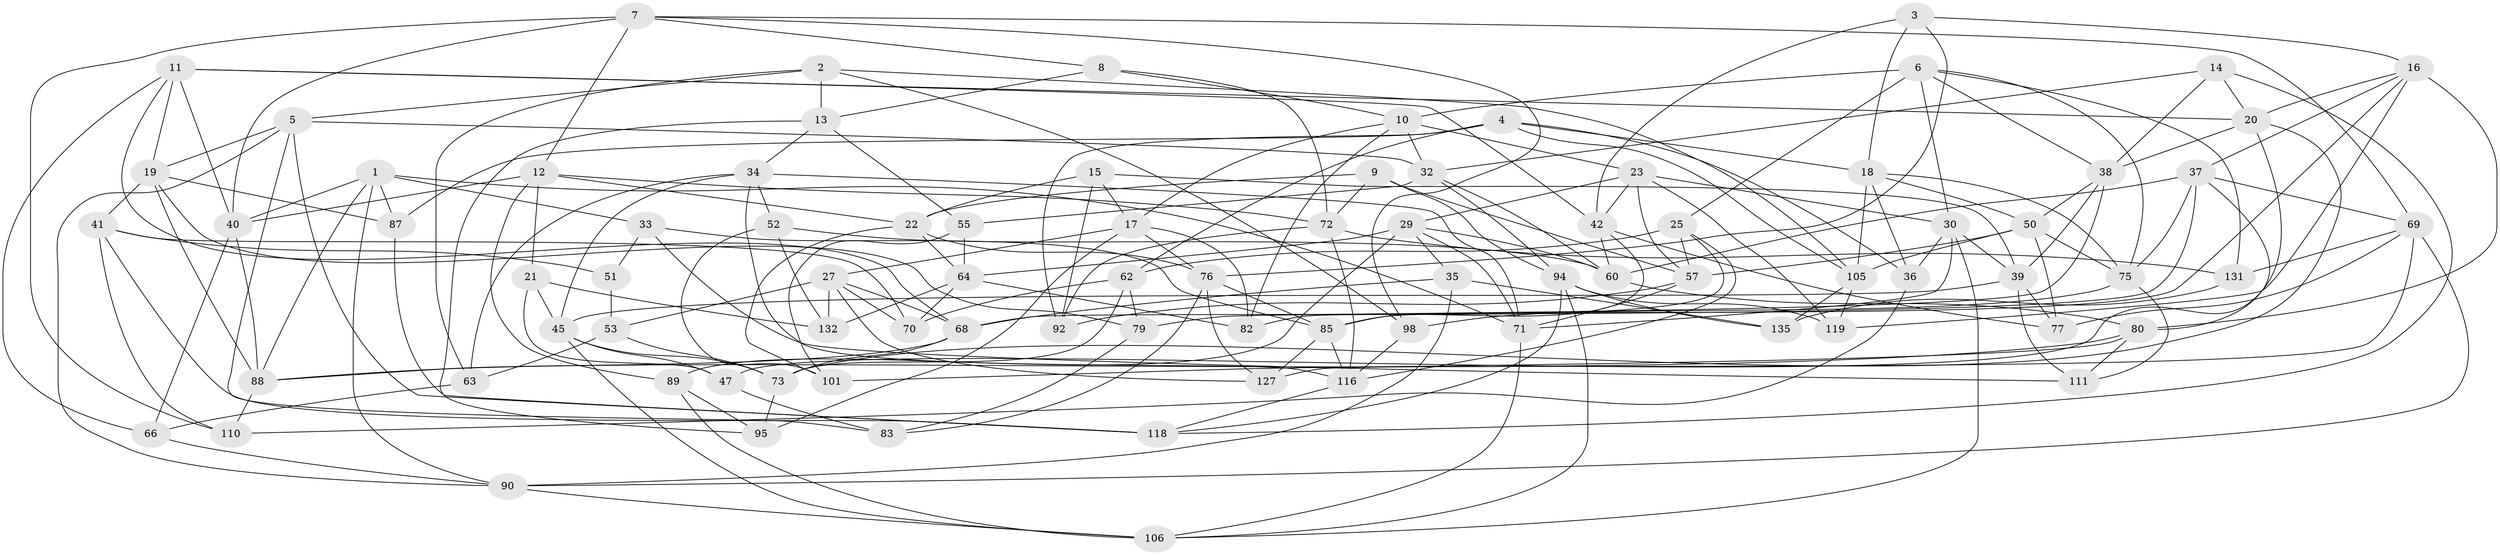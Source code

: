 // original degree distribution, {4: 1.0}
// Generated by graph-tools (version 1.1) at 2025/42/03/06/25 10:42:20]
// undirected, 85 vertices, 218 edges
graph export_dot {
graph [start="1"]
  node [color=gray90,style=filled];
  1 [super="+56"];
  2 [super="+43"];
  3;
  4 [super="+78"];
  5 [super="+31"];
  6 [super="+97"];
  7 [super="+54"];
  8;
  9;
  10 [super="+91"];
  11 [super="+103"];
  12 [super="+26"];
  13 [super="+58"];
  14;
  15;
  16 [super="+44"];
  17 [super="+126"];
  18 [super="+24"];
  19 [super="+134"];
  20 [super="+136"];
  21;
  22 [super="+28"];
  23 [super="+74"];
  25 [super="+99"];
  27 [super="+46"];
  29 [super="+113"];
  30 [super="+67"];
  32 [super="+65"];
  33;
  34 [super="+104"];
  35;
  36;
  37 [super="+59"];
  38 [super="+48"];
  39 [super="+86"];
  40 [super="+61"];
  41 [super="+93"];
  42 [super="+96"];
  45 [super="+49"];
  47;
  50 [super="+128"];
  51;
  52;
  53;
  55;
  57 [super="+112"];
  60 [super="+81"];
  62 [super="+133"];
  63;
  64 [super="+114"];
  66;
  68 [super="+100"];
  69 [super="+84"];
  70;
  71 [super="+124"];
  72 [super="+109"];
  73 [super="+108"];
  75 [super="+122"];
  76 [super="+121"];
  77;
  79;
  80 [super="+125"];
  82;
  83;
  85 [super="+102"];
  87;
  88 [super="+107"];
  89;
  90 [super="+130"];
  92;
  94 [super="+117"];
  95;
  98;
  101;
  105 [super="+115"];
  106 [super="+129"];
  110;
  111;
  116 [super="+123"];
  118 [super="+120"];
  119;
  127;
  131;
  132;
  135;
  1 -- 90;
  1 -- 88;
  1 -- 71;
  1 -- 87;
  1 -- 33;
  1 -- 40;
  2 -- 98;
  2 -- 63;
  2 -- 105;
  2 -- 13 [weight=2];
  2 -- 5;
  3 -- 42;
  3 -- 16;
  3 -- 76;
  3 -- 18;
  4 -- 92;
  4 -- 87;
  4 -- 36;
  4 -- 105;
  4 -- 18;
  4 -- 62;
  5 -- 118;
  5 -- 83;
  5 -- 32;
  5 -- 90;
  5 -- 19;
  6 -- 25;
  6 -- 30;
  6 -- 38;
  6 -- 10;
  6 -- 75;
  6 -- 131;
  7 -- 40;
  7 -- 8;
  7 -- 98;
  7 -- 110;
  7 -- 69;
  7 -- 12;
  8 -- 13;
  8 -- 72;
  8 -- 10;
  9 -- 57;
  9 -- 94;
  9 -- 72;
  9 -- 22;
  10 -- 23;
  10 -- 32;
  10 -- 17;
  10 -- 82;
  11 -- 20;
  11 -- 66;
  11 -- 40;
  11 -- 19;
  11 -- 68;
  11 -- 42;
  12 -- 72;
  12 -- 21;
  12 -- 40;
  12 -- 89;
  12 -- 22;
  13 -- 34;
  13 -- 95;
  13 -- 55;
  14 -- 118;
  14 -- 38;
  14 -- 20;
  14 -- 32;
  15 -- 22;
  15 -- 92;
  15 -- 17;
  15 -- 39;
  16 -- 80;
  16 -- 20;
  16 -- 85;
  16 -- 37;
  16 -- 119;
  17 -- 95;
  17 -- 82;
  17 -- 76;
  17 -- 27;
  18 -- 50;
  18 -- 105;
  18 -- 75;
  18 -- 36;
  19 -- 79;
  19 -- 41;
  19 -- 87;
  19 -- 88;
  20 -- 38;
  20 -- 47;
  20 -- 73;
  21 -- 132;
  21 -- 47;
  21 -- 45;
  22 -- 101;
  22 -- 64;
  22 -- 76;
  23 -- 42;
  23 -- 29;
  23 -- 57;
  23 -- 119;
  23 -- 30;
  25 -- 116;
  25 -- 82;
  25 -- 62 [weight=2];
  25 -- 57;
  27 -- 132;
  27 -- 70;
  27 -- 53;
  27 -- 127;
  27 -- 68;
  29 -- 35;
  29 -- 71;
  29 -- 64;
  29 -- 89;
  29 -- 60;
  30 -- 39;
  30 -- 36;
  30 -- 71;
  30 -- 106;
  32 -- 60;
  32 -- 55;
  32 -- 94;
  33 -- 85;
  33 -- 111;
  33 -- 51;
  34 -- 116;
  34 -- 71;
  34 -- 52;
  34 -- 45;
  34 -- 63;
  35 -- 135;
  35 -- 90;
  35 -- 68;
  36 -- 110;
  37 -- 68;
  37 -- 60;
  37 -- 80;
  37 -- 69;
  37 -- 75;
  38 -- 50;
  38 -- 79;
  38 -- 39;
  39 -- 111;
  39 -- 77;
  39 -- 45;
  40 -- 66;
  40 -- 88;
  41 -- 51 [weight=2];
  41 -- 118;
  41 -- 110;
  41 -- 70;
  42 -- 60;
  42 -- 77;
  42 -- 85;
  45 -- 73;
  45 -- 106;
  45 -- 47;
  47 -- 83;
  50 -- 57;
  50 -- 77;
  50 -- 105;
  50 -- 75;
  51 -- 53;
  52 -- 101;
  52 -- 132;
  52 -- 60;
  53 -- 63;
  53 -- 73;
  55 -- 101;
  55 -- 64;
  57 -- 92;
  57 -- 71;
  60 -- 80;
  62 -- 70;
  62 -- 79;
  62 -- 73;
  63 -- 66;
  64 -- 132;
  64 -- 70;
  64 -- 82;
  66 -- 90;
  68 -- 88;
  68 -- 73;
  69 -- 127;
  69 -- 77;
  69 -- 90;
  69 -- 131;
  71 -- 106;
  72 -- 92;
  72 -- 131;
  72 -- 116;
  73 -- 95;
  75 -- 98;
  75 -- 111;
  76 -- 83;
  76 -- 85;
  76 -- 127;
  79 -- 83;
  80 -- 88;
  80 -- 101;
  80 -- 111;
  85 -- 116;
  85 -- 127;
  87 -- 118;
  88 -- 110;
  89 -- 95;
  89 -- 106;
  90 -- 106;
  94 -- 119;
  94 -- 135;
  94 -- 118;
  94 -- 106;
  98 -- 116;
  105 -- 119;
  105 -- 135;
  116 -- 118;
  131 -- 135;
}
